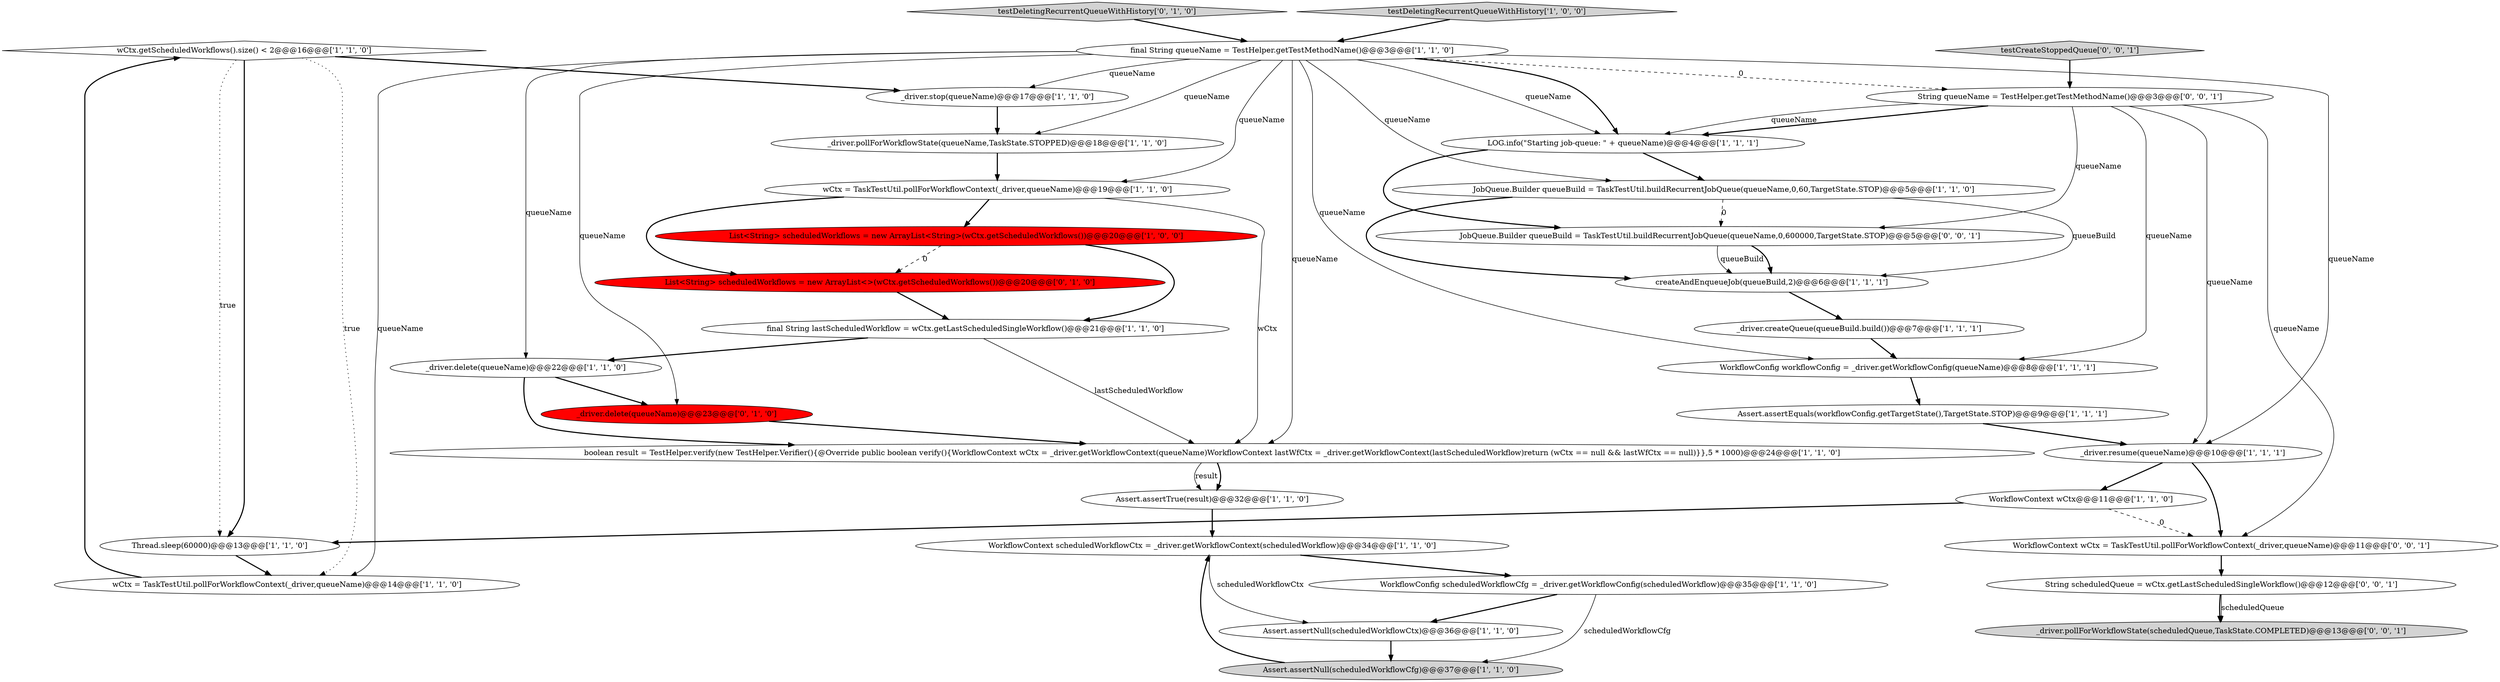 digraph {
4 [style = filled, label = "_driver.delete(queueName)@@@22@@@['1', '1', '0']", fillcolor = white, shape = ellipse image = "AAA0AAABBB1BBB"];
28 [style = filled, label = "testCreateStoppedQueue['0', '0', '1']", fillcolor = lightgray, shape = diamond image = "AAA0AAABBB3BBB"];
24 [style = filled, label = "wCtx.getScheduledWorkflows().size() < 2@@@16@@@['1', '1', '0']", fillcolor = white, shape = diamond image = "AAA0AAABBB1BBB"];
21 [style = filled, label = "final String lastScheduledWorkflow = wCtx.getLastScheduledSingleWorkflow()@@@21@@@['1', '1', '0']", fillcolor = white, shape = ellipse image = "AAA0AAABBB1BBB"];
25 [style = filled, label = "_driver.delete(queueName)@@@23@@@['0', '1', '0']", fillcolor = red, shape = ellipse image = "AAA1AAABBB2BBB"];
8 [style = filled, label = "_driver.resume(queueName)@@@10@@@['1', '1', '1']", fillcolor = white, shape = ellipse image = "AAA0AAABBB1BBB"];
22 [style = filled, label = "Assert.assertNull(scheduledWorkflowCfg)@@@37@@@['1', '1', '0']", fillcolor = lightgray, shape = ellipse image = "AAA0AAABBB1BBB"];
12 [style = filled, label = "Assert.assertNull(scheduledWorkflowCtx)@@@36@@@['1', '1', '0']", fillcolor = white, shape = ellipse image = "AAA0AAABBB1BBB"];
16 [style = filled, label = "_driver.pollForWorkflowState(queueName,TaskState.STOPPED)@@@18@@@['1', '1', '0']", fillcolor = white, shape = ellipse image = "AAA0AAABBB1BBB"];
20 [style = filled, label = "Thread.sleep(60000)@@@13@@@['1', '1', '0']", fillcolor = white, shape = ellipse image = "AAA0AAABBB1BBB"];
27 [style = filled, label = "testDeletingRecurrentQueueWithHistory['0', '1', '0']", fillcolor = lightgray, shape = diamond image = "AAA0AAABBB2BBB"];
30 [style = filled, label = "String scheduledQueue = wCtx.getLastScheduledSingleWorkflow()@@@12@@@['0', '0', '1']", fillcolor = white, shape = ellipse image = "AAA0AAABBB3BBB"];
13 [style = filled, label = "WorkflowConfig workflowConfig = _driver.getWorkflowConfig(queueName)@@@8@@@['1', '1', '1']", fillcolor = white, shape = ellipse image = "AAA0AAABBB1BBB"];
3 [style = filled, label = "_driver.createQueue(queueBuild.build())@@@7@@@['1', '1', '1']", fillcolor = white, shape = ellipse image = "AAA0AAABBB1BBB"];
31 [style = filled, label = "_driver.pollForWorkflowState(scheduledQueue,TaskState.COMPLETED)@@@13@@@['0', '0', '1']", fillcolor = lightgray, shape = ellipse image = "AAA0AAABBB3BBB"];
6 [style = filled, label = "WorkflowContext scheduledWorkflowCtx = _driver.getWorkflowContext(scheduledWorkflow)@@@34@@@['1', '1', '0']", fillcolor = white, shape = ellipse image = "AAA0AAABBB1BBB"];
32 [style = filled, label = "String queueName = TestHelper.getTestMethodName()@@@3@@@['0', '0', '1']", fillcolor = white, shape = ellipse image = "AAA0AAABBB3BBB"];
2 [style = filled, label = "_driver.stop(queueName)@@@17@@@['1', '1', '0']", fillcolor = white, shape = ellipse image = "AAA0AAABBB1BBB"];
7 [style = filled, label = "Assert.assertEquals(workflowConfig.getTargetState(),TargetState.STOP)@@@9@@@['1', '1', '1']", fillcolor = white, shape = ellipse image = "AAA0AAABBB1BBB"];
11 [style = filled, label = "wCtx = TaskTestUtil.pollForWorkflowContext(_driver,queueName)@@@14@@@['1', '1', '0']", fillcolor = white, shape = ellipse image = "AAA0AAABBB1BBB"];
9 [style = filled, label = "JobQueue.Builder queueBuild = TaskTestUtil.buildRecurrentJobQueue(queueName,0,60,TargetState.STOP)@@@5@@@['1', '1', '0']", fillcolor = white, shape = ellipse image = "AAA0AAABBB1BBB"];
19 [style = filled, label = "wCtx = TaskTestUtil.pollForWorkflowContext(_driver,queueName)@@@19@@@['1', '1', '0']", fillcolor = white, shape = ellipse image = "AAA0AAABBB1BBB"];
1 [style = filled, label = "LOG.info(\"Starting job-queue: \" + queueName)@@@4@@@['1', '1', '1']", fillcolor = white, shape = ellipse image = "AAA0AAABBB1BBB"];
0 [style = filled, label = "Assert.assertTrue(result)@@@32@@@['1', '1', '0']", fillcolor = white, shape = ellipse image = "AAA0AAABBB1BBB"];
15 [style = filled, label = "WorkflowConfig scheduledWorkflowCfg = _driver.getWorkflowConfig(scheduledWorkflow)@@@35@@@['1', '1', '0']", fillcolor = white, shape = ellipse image = "AAA0AAABBB1BBB"];
17 [style = filled, label = "createAndEnqueueJob(queueBuild,2)@@@6@@@['1', '1', '1']", fillcolor = white, shape = ellipse image = "AAA0AAABBB1BBB"];
29 [style = filled, label = "WorkflowContext wCtx = TaskTestUtil.pollForWorkflowContext(_driver,queueName)@@@11@@@['0', '0', '1']", fillcolor = white, shape = ellipse image = "AAA0AAABBB3BBB"];
14 [style = filled, label = "boolean result = TestHelper.verify(new TestHelper.Verifier(){@Override public boolean verify(){WorkflowContext wCtx = _driver.getWorkflowContext(queueName)WorkflowContext lastWfCtx = _driver.getWorkflowContext(lastScheduledWorkflow)return (wCtx == null && lastWfCtx == null)}},5 * 1000)@@@24@@@['1', '1', '0']", fillcolor = white, shape = ellipse image = "AAA0AAABBB1BBB"];
26 [style = filled, label = "List<String> scheduledWorkflows = new ArrayList<>(wCtx.getScheduledWorkflows())@@@20@@@['0', '1', '0']", fillcolor = red, shape = ellipse image = "AAA1AAABBB2BBB"];
18 [style = filled, label = "final String queueName = TestHelper.getTestMethodName()@@@3@@@['1', '1', '0']", fillcolor = white, shape = ellipse image = "AAA0AAABBB1BBB"];
33 [style = filled, label = "JobQueue.Builder queueBuild = TaskTestUtil.buildRecurrentJobQueue(queueName,0,600000,TargetState.STOP)@@@5@@@['0', '0', '1']", fillcolor = white, shape = ellipse image = "AAA0AAABBB3BBB"];
5 [style = filled, label = "List<String> scheduledWorkflows = new ArrayList<String>(wCtx.getScheduledWorkflows())@@@20@@@['1', '0', '0']", fillcolor = red, shape = ellipse image = "AAA1AAABBB1BBB"];
23 [style = filled, label = "testDeletingRecurrentQueueWithHistory['1', '0', '0']", fillcolor = lightgray, shape = diamond image = "AAA0AAABBB1BBB"];
10 [style = filled, label = "WorkflowContext wCtx@@@11@@@['1', '1', '0']", fillcolor = white, shape = ellipse image = "AAA0AAABBB1BBB"];
33->17 [style = solid, label="queueBuild"];
8->10 [style = bold, label=""];
27->18 [style = bold, label=""];
4->14 [style = bold, label=""];
10->20 [style = bold, label=""];
9->17 [style = solid, label="queueBuild"];
24->2 [style = bold, label=""];
4->25 [style = bold, label=""];
29->30 [style = bold, label=""];
0->6 [style = bold, label=""];
5->26 [style = dashed, label="0"];
32->8 [style = solid, label="queueName"];
33->17 [style = bold, label=""];
18->1 [style = solid, label="queueName"];
18->9 [style = solid, label="queueName"];
6->12 [style = solid, label="scheduledWorkflowCtx"];
9->17 [style = bold, label=""];
25->14 [style = bold, label=""];
32->13 [style = solid, label="queueName"];
18->16 [style = solid, label="queueName"];
10->29 [style = dashed, label="0"];
16->19 [style = bold, label=""];
7->8 [style = bold, label=""];
11->24 [style = bold, label=""];
18->32 [style = dashed, label="0"];
21->14 [style = solid, label="lastScheduledWorkflow"];
32->29 [style = solid, label="queueName"];
1->9 [style = bold, label=""];
6->15 [style = bold, label=""];
26->21 [style = bold, label=""];
28->32 [style = bold, label=""];
24->20 [style = bold, label=""];
18->14 [style = solid, label="queueName"];
19->14 [style = solid, label="wCtx"];
19->5 [style = bold, label=""];
5->21 [style = bold, label=""];
18->8 [style = solid, label="queueName"];
24->11 [style = dotted, label="true"];
9->33 [style = dashed, label="0"];
1->33 [style = bold, label=""];
32->33 [style = solid, label="queueName"];
14->0 [style = bold, label=""];
18->1 [style = bold, label=""];
18->11 [style = solid, label="queueName"];
30->31 [style = bold, label=""];
18->19 [style = solid, label="queueName"];
18->4 [style = solid, label="queueName"];
13->7 [style = bold, label=""];
19->26 [style = bold, label=""];
18->13 [style = solid, label="queueName"];
18->25 [style = solid, label="queueName"];
14->0 [style = solid, label="result"];
32->1 [style = bold, label=""];
18->2 [style = solid, label="queueName"];
24->20 [style = dotted, label="true"];
17->3 [style = bold, label=""];
3->13 [style = bold, label=""];
15->22 [style = solid, label="scheduledWorkflowCfg"];
15->12 [style = bold, label=""];
32->1 [style = solid, label="queueName"];
21->4 [style = bold, label=""];
30->31 [style = solid, label="scheduledQueue"];
8->29 [style = bold, label=""];
23->18 [style = bold, label=""];
12->22 [style = bold, label=""];
22->6 [style = bold, label=""];
20->11 [style = bold, label=""];
2->16 [style = bold, label=""];
}

